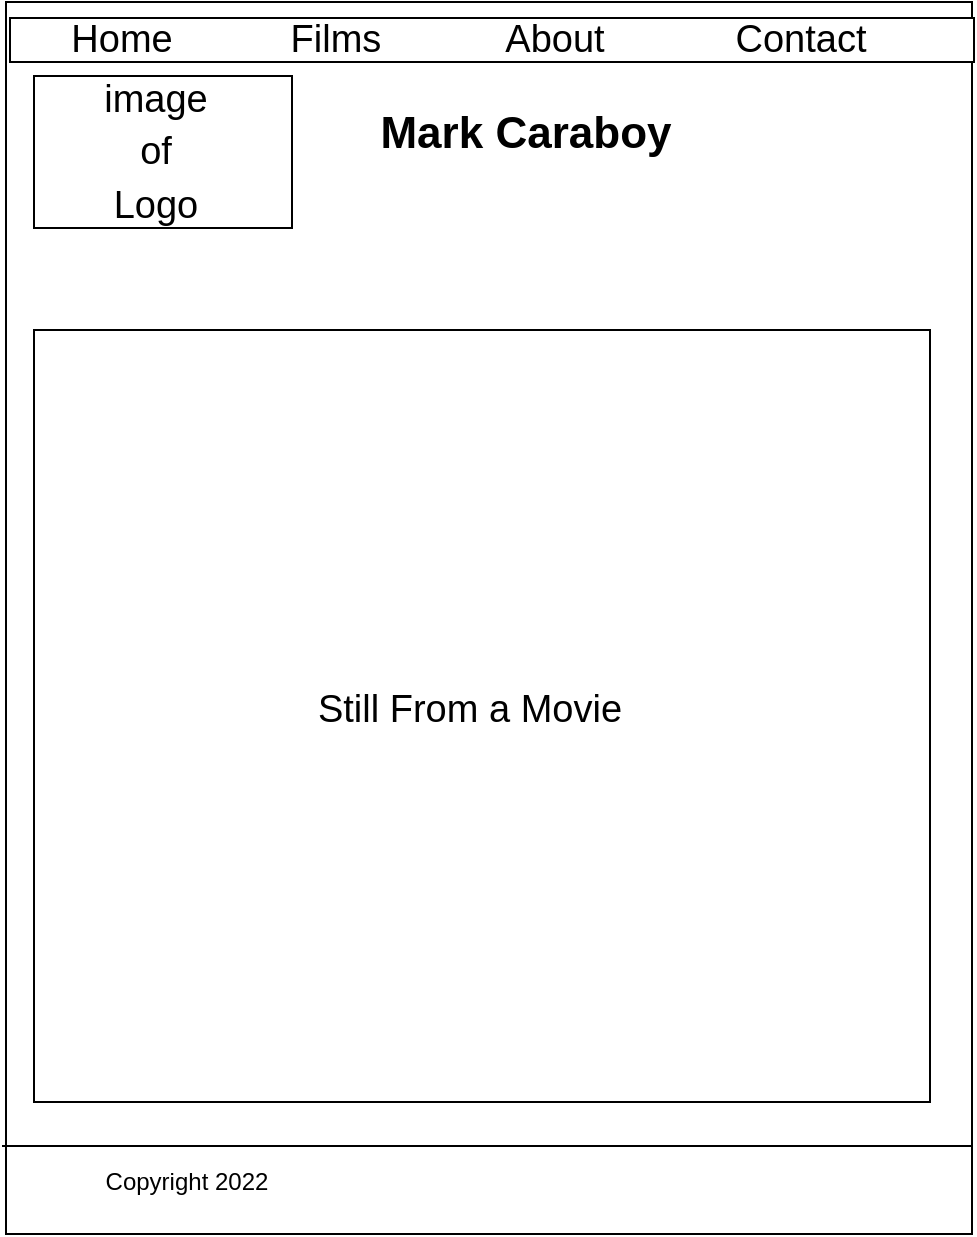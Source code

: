 <mxfile version="17.4.6" type="device"><diagram id="YZvBPZYXbehP7aS-kux9" name="Page-1"><mxGraphModel dx="1502" dy="773" grid="0" gridSize="10" guides="1" tooltips="1" connect="1" arrows="1" fold="1" page="0" pageScale="1" pageWidth="850" pageHeight="1100" math="0" shadow="0"><root><mxCell id="0"/><mxCell id="1" parent="0"/><mxCell id="E5wn8RZgkZEg5FPmKX4L-1" value="" style="rounded=0;whiteSpace=wrap;html=1;hachureGap=4;" vertex="1" parent="1"><mxGeometry x="18" y="15" width="483" height="616" as="geometry"/></mxCell><mxCell id="E5wn8RZgkZEg5FPmKX4L-2" value="&lt;b&gt;&lt;font style=&quot;font-size: 22px&quot;&gt;Mark Caraboy&lt;/font&gt;&lt;/b&gt;" style="text;strokeColor=none;fillColor=none;html=1;align=center;verticalAlign=middle;whiteSpace=wrap;rounded=0;hachureGap=4;" vertex="1" parent="1"><mxGeometry x="157" y="66" width="242" height="30" as="geometry"/></mxCell><mxCell id="E5wn8RZgkZEg5FPmKX4L-4" value="" style="rounded=0;whiteSpace=wrap;html=1;hachureGap=4;fontSize=22;flipV=1;flipH=1;" vertex="1" parent="1"><mxGeometry x="32" y="52" width="129" height="76" as="geometry"/></mxCell><mxCell id="E5wn8RZgkZEg5FPmKX4L-5" value="&lt;font style=&quot;font-size: 19px ; line-height: 0.6&quot;&gt;image of Logo&lt;/font&gt;" style="text;strokeColor=none;fillColor=none;html=1;align=center;verticalAlign=middle;whiteSpace=wrap;rounded=0;hachureGap=4;fontSize=22;" vertex="1" parent="1"><mxGeometry x="63" y="74" width="60" height="30" as="geometry"/></mxCell><mxCell id="E5wn8RZgkZEg5FPmKX4L-6" value="" style="rounded=0;whiteSpace=wrap;html=1;hachureGap=4;fontSize=19;" vertex="1" parent="1"><mxGeometry x="20" y="23" width="482" height="22" as="geometry"/></mxCell><mxCell id="E5wn8RZgkZEg5FPmKX4L-8" value="Home" style="text;strokeColor=none;fillColor=none;html=1;align=center;verticalAlign=middle;whiteSpace=wrap;rounded=0;hachureGap=4;fontSize=19;" vertex="1" parent="1"><mxGeometry x="46" y="19" width="60" height="30" as="geometry"/></mxCell><mxCell id="E5wn8RZgkZEg5FPmKX4L-9" value="About" style="text;strokeColor=none;fillColor=none;html=1;align=center;verticalAlign=middle;whiteSpace=wrap;rounded=0;hachureGap=4;fontSize=19;" vertex="1" parent="1"><mxGeometry x="242" y="19" width="101" height="30" as="geometry"/></mxCell><mxCell id="E5wn8RZgkZEg5FPmKX4L-10" value="Films" style="text;strokeColor=none;fillColor=none;html=1;align=center;verticalAlign=middle;whiteSpace=wrap;rounded=0;hachureGap=4;fontSize=19;" vertex="1" parent="1"><mxGeometry x="153" y="19" width="60" height="30" as="geometry"/></mxCell><mxCell id="E5wn8RZgkZEg5FPmKX4L-11" value="Contact" style="text;strokeColor=none;fillColor=none;html=1;align=center;verticalAlign=middle;whiteSpace=wrap;rounded=0;hachureGap=4;fontSize=19;" vertex="1" parent="1"><mxGeometry x="353" y="19" width="125" height="30" as="geometry"/></mxCell><mxCell id="E5wn8RZgkZEg5FPmKX4L-12" value="" style="rounded=0;whiteSpace=wrap;html=1;hachureGap=4;fontSize=19;" vertex="1" parent="1"><mxGeometry x="32" y="179" width="448" height="386" as="geometry"/></mxCell><mxCell id="E5wn8RZgkZEg5FPmKX4L-13" value="Still From a Movie" style="text;strokeColor=none;fillColor=none;html=1;align=center;verticalAlign=middle;whiteSpace=wrap;rounded=0;hachureGap=4;fontSize=19;" vertex="1" parent="1"><mxGeometry x="157" y="354" width="186" height="30" as="geometry"/></mxCell><mxCell id="E5wn8RZgkZEg5FPmKX4L-24" value="" style="edgeStyle=none;orthogonalLoop=1;jettySize=auto;html=1;rounded=1;shadow=0;sketch=0;fontSize=19;endArrow=none;endFill=0;startSize=600;endSize=11;sourcePerimeterSpacing=8;targetPerimeterSpacing=2;strokeColor=default;strokeWidth=1;" edge="1" parent="1"><mxGeometry width="120" relative="1" as="geometry"><mxPoint x="501" y="587" as="sourcePoint"/><mxPoint x="16" y="587" as="targetPoint"/><Array as="points"/></mxGeometry></mxCell><mxCell id="E5wn8RZgkZEg5FPmKX4L-25" value="&lt;font style=&quot;font-size: 12px&quot;&gt;Copyright 2022&lt;/font&gt;" style="text;strokeColor=none;fillColor=none;html=1;align=center;verticalAlign=middle;whiteSpace=wrap;rounded=0;hachureGap=4;fontSize=19;" vertex="1" parent="1"><mxGeometry x="28" y="588" width="161" height="30" as="geometry"/></mxCell></root></mxGraphModel></diagram></mxfile>